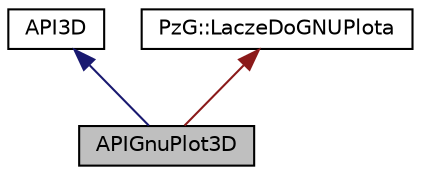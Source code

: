 digraph "APIGnuPlot3D"
{
  edge [fontname="Helvetica",fontsize="10",labelfontname="Helvetica",labelfontsize="10"];
  node [fontname="Helvetica",fontsize="10",shape=record];
  Node0 [label="APIGnuPlot3D",height=0.2,width=0.4,color="black", fillcolor="grey75", style="filled", fontcolor="black"];
  Node1 -> Node0 [dir="back",color="midnightblue",fontsize="10",style="solid",fontname="Helvetica"];
  Node1 [label="API3D",height=0.2,width=0.4,color="black", fillcolor="white", style="filled",URL="$class_a_p_i3_d.html"];
  Node2 -> Node0 [dir="back",color="firebrick4",fontsize="10",style="solid",fontname="Helvetica"];
  Node2 [label="PzG::LaczeDoGNUPlota",height=0.2,width=0.4,color="black", fillcolor="white", style="filled",URL="$class_pz_g_1_1_lacze_do_g_n_u_plota.html",tooltip="Klasa realizuje interfejs do programu GNUPlot. "];
}
